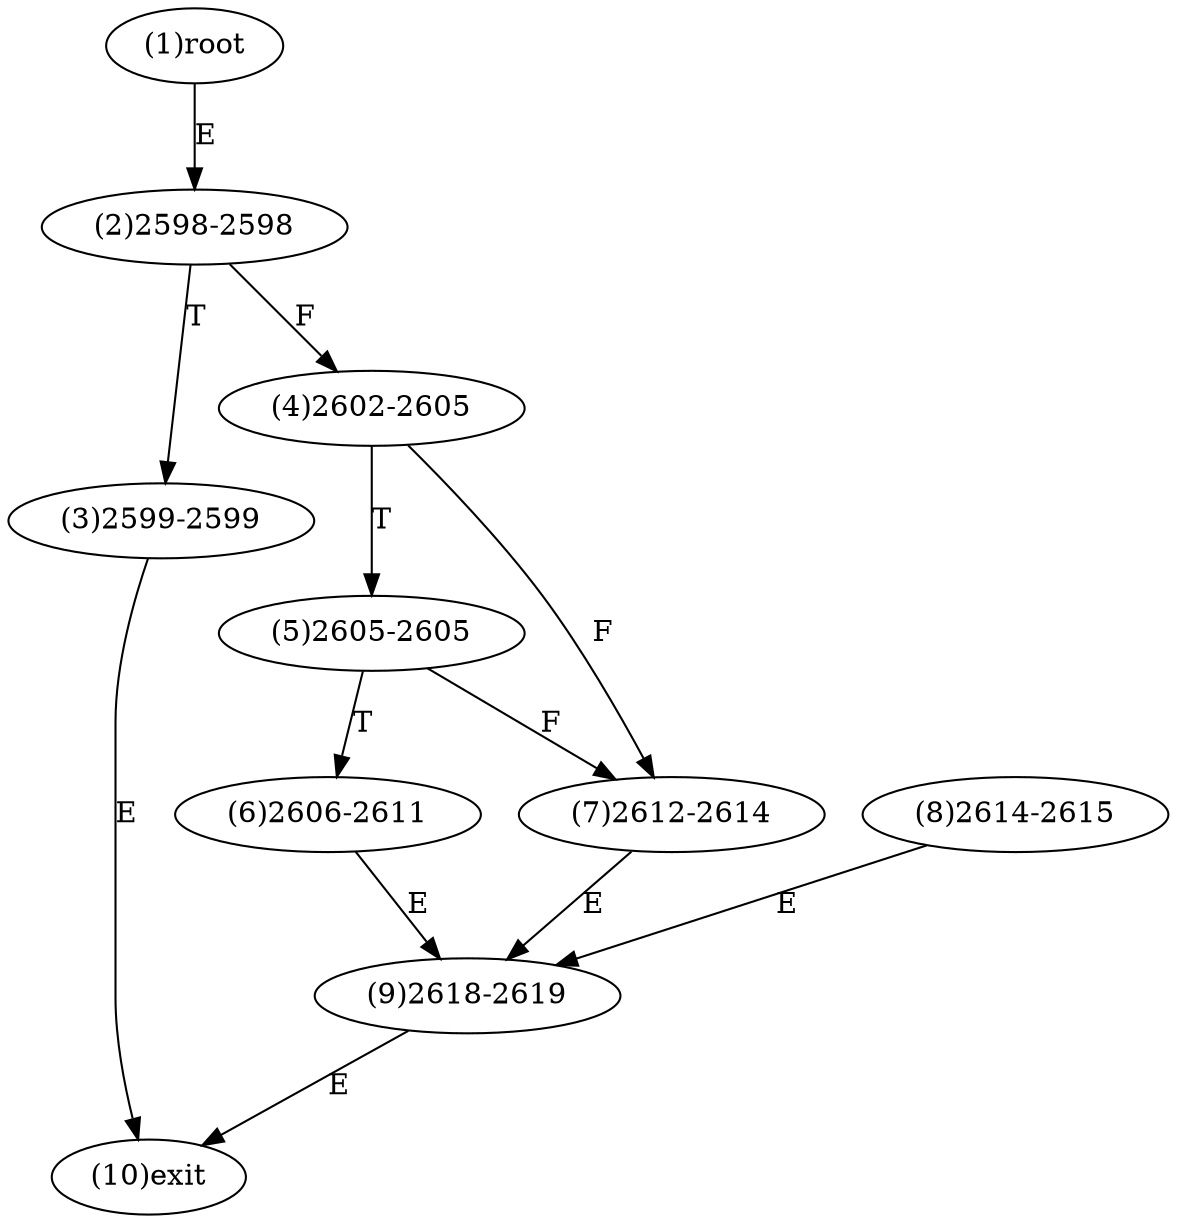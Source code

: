 digraph "" { 
1[ label="(1)root"];
2[ label="(2)2598-2598"];
3[ label="(3)2599-2599"];
4[ label="(4)2602-2605"];
5[ label="(5)2605-2605"];
6[ label="(6)2606-2611"];
7[ label="(7)2612-2614"];
8[ label="(8)2614-2615"];
9[ label="(9)2618-2619"];
10[ label="(10)exit"];
1->2[ label="E"];
2->4[ label="F"];
2->3[ label="T"];
3->10[ label="E"];
4->7[ label="F"];
4->5[ label="T"];
5->7[ label="F"];
5->6[ label="T"];
6->9[ label="E"];
7->9[ label="E"];
8->9[ label="E"];
9->10[ label="E"];
}